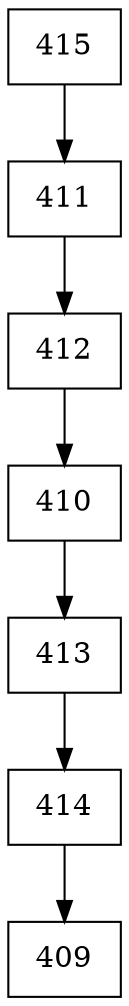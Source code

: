 digraph G {
  node [shape=record];
  node0 [label="{415}"];
  node0 -> node1;
  node1 [label="{411}"];
  node1 -> node2;
  node2 [label="{412}"];
  node2 -> node3;
  node3 [label="{410}"];
  node3 -> node4;
  node4 [label="{413}"];
  node4 -> node5;
  node5 [label="{414}"];
  node5 -> node6;
  node6 [label="{409}"];
}
